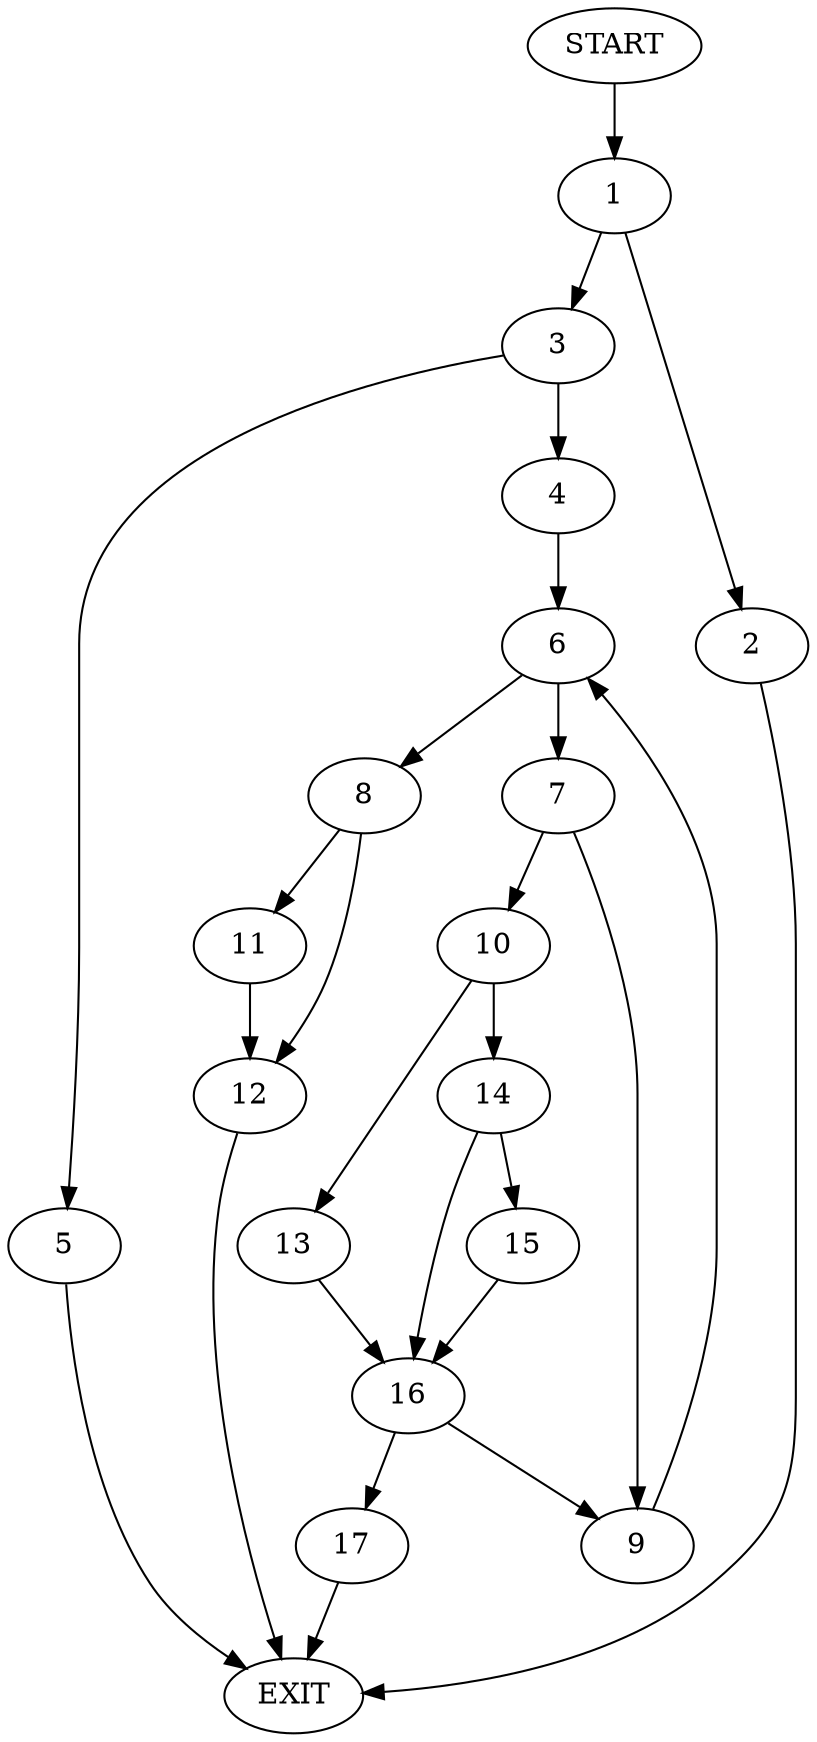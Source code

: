 digraph {
0 [label="START"]
18 [label="EXIT"]
0 -> 1
1 -> 2
1 -> 3
2 -> 18
3 -> 4
3 -> 5
4 -> 6
5 -> 18
6 -> 7
6 -> 8
7 -> 9
7 -> 10
8 -> 11
8 -> 12
10 -> 13
10 -> 14
9 -> 6
14 -> 15
14 -> 16
13 -> 16
16 -> 17
16 -> 9
15 -> 16
17 -> 18
12 -> 18
11 -> 12
}
